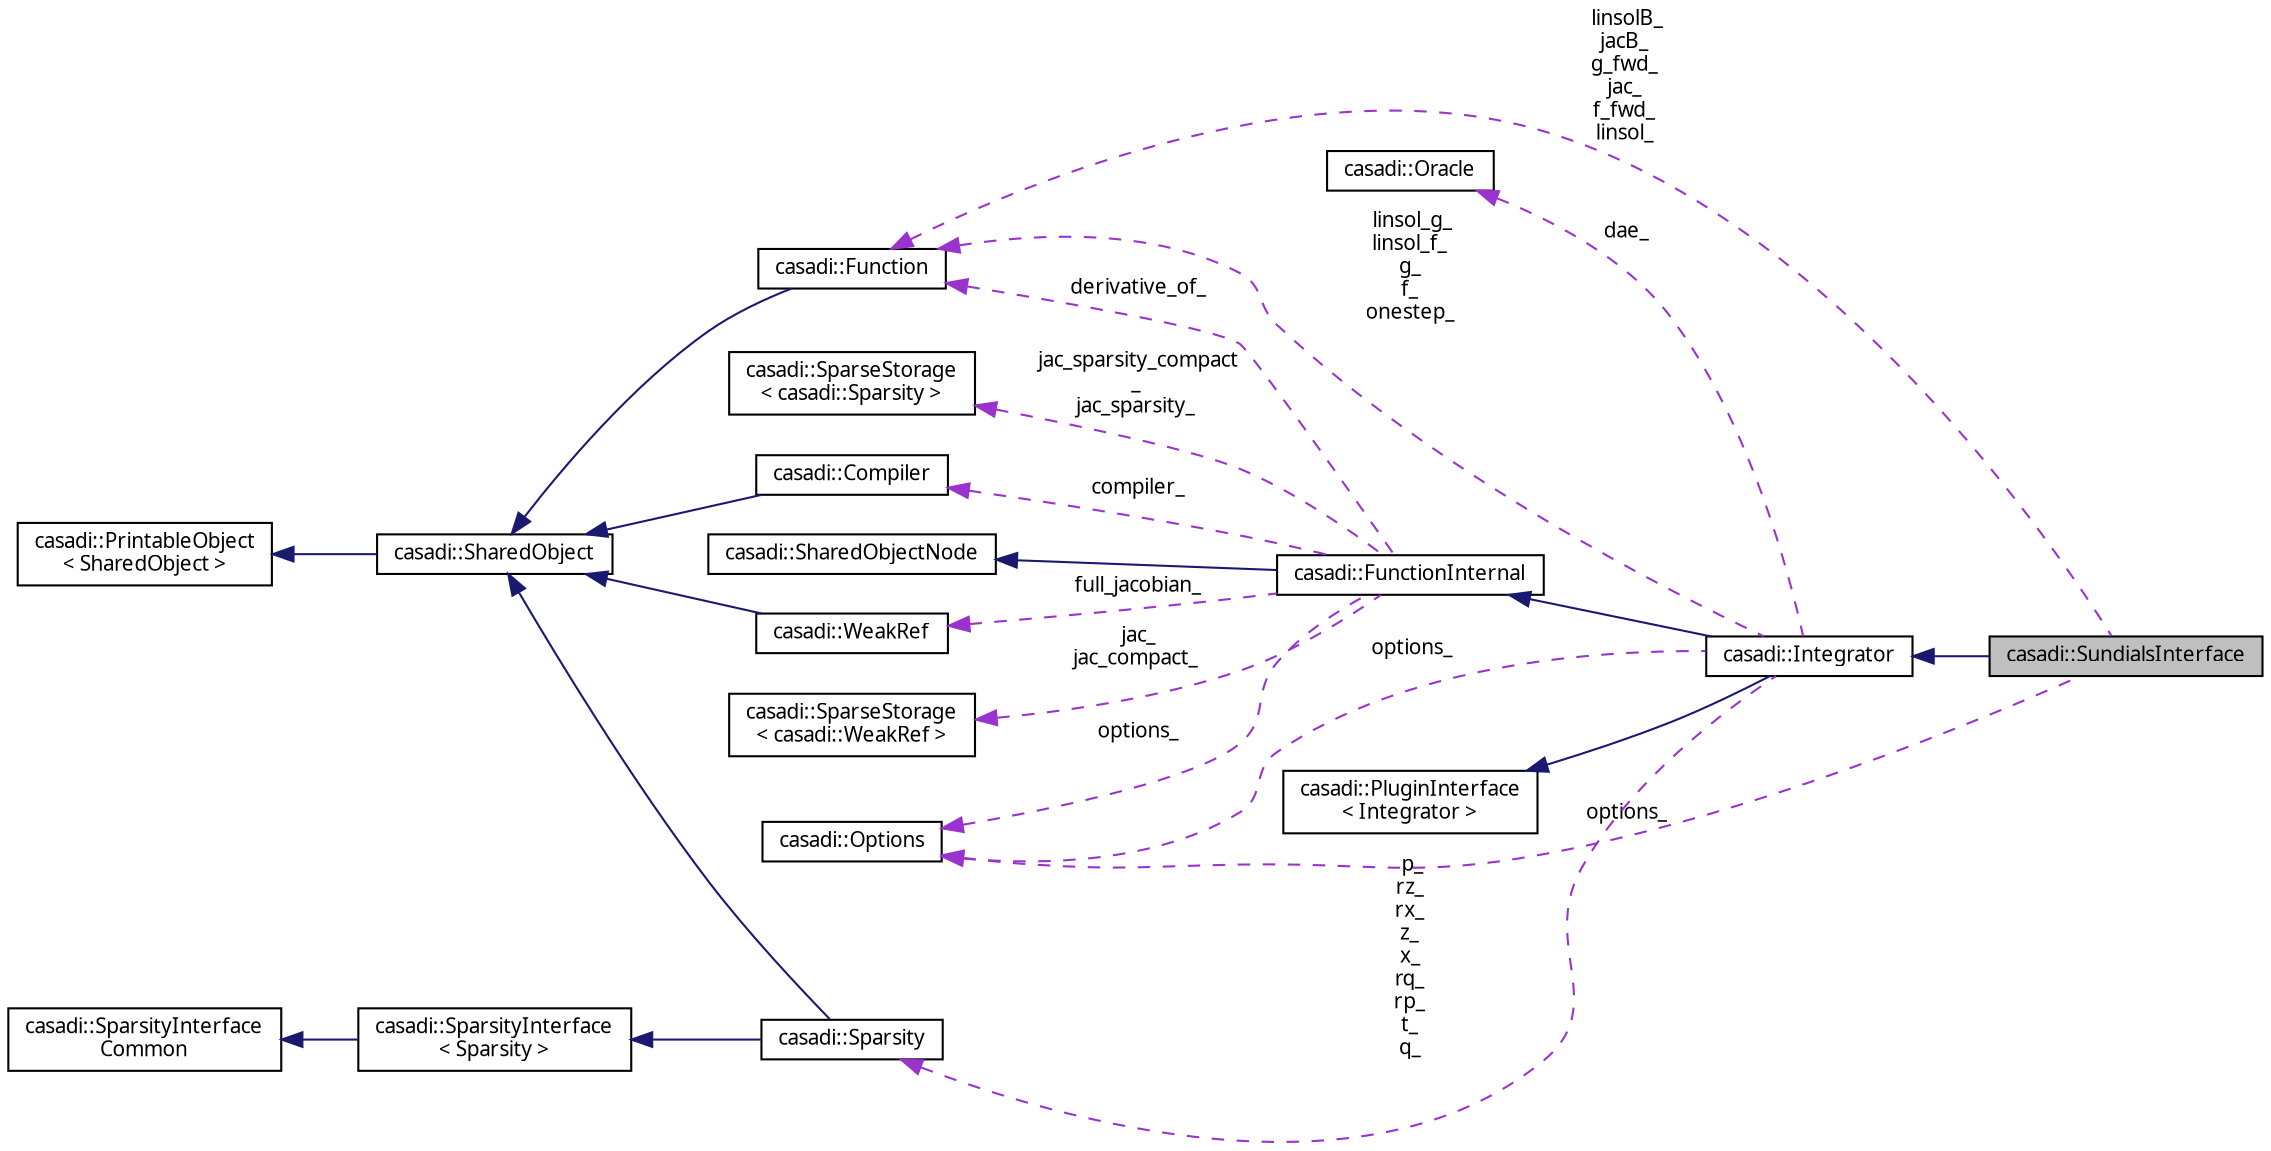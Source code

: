 digraph "casadi::SundialsInterface"
{
  edge [fontname="FreeSans.ttf",fontsize="10",labelfontname="FreeSans.ttf",labelfontsize="10"];
  node [fontname="FreeSans.ttf",fontsize="10",shape=record];
  rankdir="LR";
  Node1 [label="casadi::SundialsInterface",height=0.2,width=0.4,color="black", fillcolor="grey75", style="filled", fontcolor="black"];
  Node2 -> Node1 [dir="back",color="midnightblue",fontsize="10",style="solid",fontname="FreeSans.ttf"];
  Node2 [label="casadi::Integrator",height=0.2,width=0.4,color="black", fillcolor="white", style="filled",URL="$db/d3d/classcasadi_1_1Integrator.html",tooltip="Internal storage for integrator related data. "];
  Node3 -> Node2 [dir="back",color="midnightblue",fontsize="10",style="solid",fontname="FreeSans.ttf"];
  Node3 [label="casadi::FunctionInternal",height=0.2,width=0.4,color="black", fillcolor="white", style="filled",URL="$d2/dab/classcasadi_1_1FunctionInternal.html",tooltip="Internal class for Function. "];
  Node4 -> Node3 [dir="back",color="midnightblue",fontsize="10",style="solid",fontname="FreeSans.ttf"];
  Node4 [label="casadi::SharedObjectNode",height=0.2,width=0.4,color="black", fillcolor="white", style="filled",URL="$d9/dd3/classcasadi_1_1SharedObjectNode.html"];
  Node5 -> Node3 [dir="back",color="darkorchid3",fontsize="10",style="dashed",label=" full_jacobian_" ,fontname="FreeSans.ttf"];
  Node5 [label="casadi::WeakRef",height=0.2,width=0.4,color="black", fillcolor="white", style="filled",URL="$d8/de8/classcasadi_1_1WeakRef.html",tooltip="Weak reference type A weak reference to a SharedObject. "];
  Node6 -> Node5 [dir="back",color="midnightblue",fontsize="10",style="solid",fontname="FreeSans.ttf"];
  Node6 [label="casadi::SharedObject",height=0.2,width=0.4,color="black", fillcolor="white", style="filled",URL="$d5/d4a/classcasadi_1_1SharedObject.html",tooltip="SharedObject implements a reference counting framework similar for efficient and easily-maintained me..."];
  Node7 -> Node6 [dir="back",color="midnightblue",fontsize="10",style="solid",fontname="FreeSans.ttf"];
  Node7 [label="casadi::PrintableObject\l\< SharedObject \>",height=0.2,width=0.4,color="black", fillcolor="white", style="filled",URL="$d5/d18/classcasadi_1_1PrintableObject.html"];
  Node8 -> Node3 [dir="back",color="darkorchid3",fontsize="10",style="dashed",label=" derivative_of_" ,fontname="FreeSans.ttf"];
  Node8 [label="casadi::Function",height=0.2,width=0.4,color="black", fillcolor="white", style="filled",URL="$da/da4/classcasadi_1_1Function.html",tooltip="General function. "];
  Node6 -> Node8 [dir="back",color="midnightblue",fontsize="10",style="solid",fontname="FreeSans.ttf"];
  Node9 -> Node3 [dir="back",color="darkorchid3",fontsize="10",style="dashed",label=" jac_\njac_compact_" ,fontname="FreeSans.ttf"];
  Node9 [label="casadi::SparseStorage\l\< casadi::WeakRef \>",height=0.2,width=0.4,color="black", fillcolor="white", style="filled",URL="$dd/d13/classcasadi_1_1SparseStorage.html"];
  Node10 -> Node3 [dir="back",color="darkorchid3",fontsize="10",style="dashed",label=" options_" ,fontname="FreeSans.ttf"];
  Node10 [label="casadi::Options",height=0.2,width=0.4,color="black", fillcolor="white", style="filled",URL="$db/d35/structcasadi_1_1Options.html",tooltip="Options metadata for a class. "];
  Node11 -> Node3 [dir="back",color="darkorchid3",fontsize="10",style="dashed",label=" jac_sparsity_compact\l_\njac_sparsity_" ,fontname="FreeSans.ttf"];
  Node11 [label="casadi::SparseStorage\l\< casadi::Sparsity \>",height=0.2,width=0.4,color="black", fillcolor="white", style="filled",URL="$dd/d13/classcasadi_1_1SparseStorage.html"];
  Node12 -> Node3 [dir="back",color="darkorchid3",fontsize="10",style="dashed",label=" compiler_" ,fontname="FreeSans.ttf"];
  Node12 [label="casadi::Compiler",height=0.2,width=0.4,color="black", fillcolor="white", style="filled",URL="$d7/df2/classcasadi_1_1Compiler.html",tooltip="Compiler. "];
  Node6 -> Node12 [dir="back",color="midnightblue",fontsize="10",style="solid",fontname="FreeSans.ttf"];
  Node13 -> Node2 [dir="back",color="midnightblue",fontsize="10",style="solid",fontname="FreeSans.ttf"];
  Node13 [label="casadi::PluginInterface\l\< Integrator \>",height=0.2,width=0.4,color="black", fillcolor="white", style="filled",URL="$d4/d37/classcasadi_1_1PluginInterface.html"];
  Node8 -> Node2 [dir="back",color="darkorchid3",fontsize="10",style="dashed",label=" linsol_g_\nlinsol_f_\ng_\nf_\nonestep_" ,fontname="FreeSans.ttf"];
  Node10 -> Node2 [dir="back",color="darkorchid3",fontsize="10",style="dashed",label=" options_" ,fontname="FreeSans.ttf"];
  Node14 -> Node2 [dir="back",color="darkorchid3",fontsize="10",style="dashed",label=" p_\nrz_\nrx_\nz_\nx_\nrq_\nrp_\nt_\nq_" ,fontname="FreeSans.ttf"];
  Node14 [label="casadi::Sparsity",height=0.2,width=0.4,color="black", fillcolor="white", style="filled",URL="$d5/da8/classcasadi_1_1Sparsity.html",tooltip="General sparsity class. "];
  Node6 -> Node14 [dir="back",color="midnightblue",fontsize="10",style="solid",fontname="FreeSans.ttf"];
  Node15 -> Node14 [dir="back",color="midnightblue",fontsize="10",style="solid",fontname="FreeSans.ttf"];
  Node15 [label="casadi::SparsityInterface\l\< Sparsity \>",height=0.2,width=0.4,color="black", fillcolor="white", style="filled",URL="$dd/d6b/classcasadi_1_1SparsityInterface.html"];
  Node16 -> Node15 [dir="back",color="midnightblue",fontsize="10",style="solid",fontname="FreeSans.ttf"];
  Node16 [label="casadi::SparsityInterface\lCommon",height=0.2,width=0.4,color="black", fillcolor="white", style="filled",URL="$d2/d9a/structcasadi_1_1SparsityInterfaceCommon.html",tooltip="Empty Base This class is extended in SWIG. "];
  Node17 -> Node2 [dir="back",color="darkorchid3",fontsize="10",style="dashed",label=" dae_" ,fontname="FreeSans.ttf"];
  Node17 [label="casadi::Oracle",height=0.2,width=0.4,color="black", fillcolor="white", style="filled",URL="$d7/d28/classcasadi_1_1Oracle.html"];
  Node8 -> Node1 [dir="back",color="darkorchid3",fontsize="10",style="dashed",label=" linsolB_\njacB_\ng_fwd_\njac_\nf_fwd_\nlinsol_" ,fontname="FreeSans.ttf"];
  Node10 -> Node1 [dir="back",color="darkorchid3",fontsize="10",style="dashed",label=" options_" ,fontname="FreeSans.ttf"];
}
